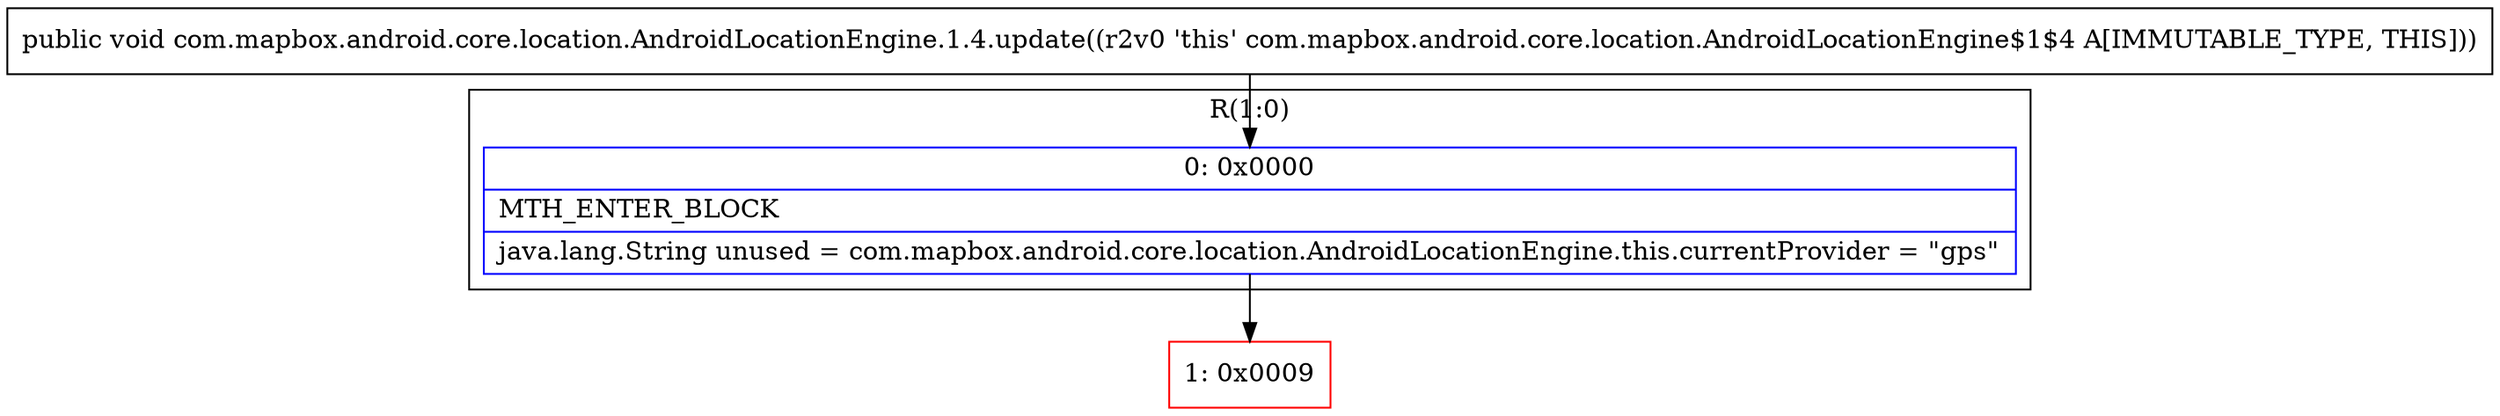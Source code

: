 digraph "CFG forcom.mapbox.android.core.location.AndroidLocationEngine.1.4.update()V" {
subgraph cluster_Region_1690459737 {
label = "R(1:0)";
node [shape=record,color=blue];
Node_0 [shape=record,label="{0\:\ 0x0000|MTH_ENTER_BLOCK\l|java.lang.String unused = com.mapbox.android.core.location.AndroidLocationEngine.this.currentProvider = \"gps\"\l}"];
}
Node_1 [shape=record,color=red,label="{1\:\ 0x0009}"];
MethodNode[shape=record,label="{public void com.mapbox.android.core.location.AndroidLocationEngine.1.4.update((r2v0 'this' com.mapbox.android.core.location.AndroidLocationEngine$1$4 A[IMMUTABLE_TYPE, THIS])) }"];
MethodNode -> Node_0;
Node_0 -> Node_1;
}


